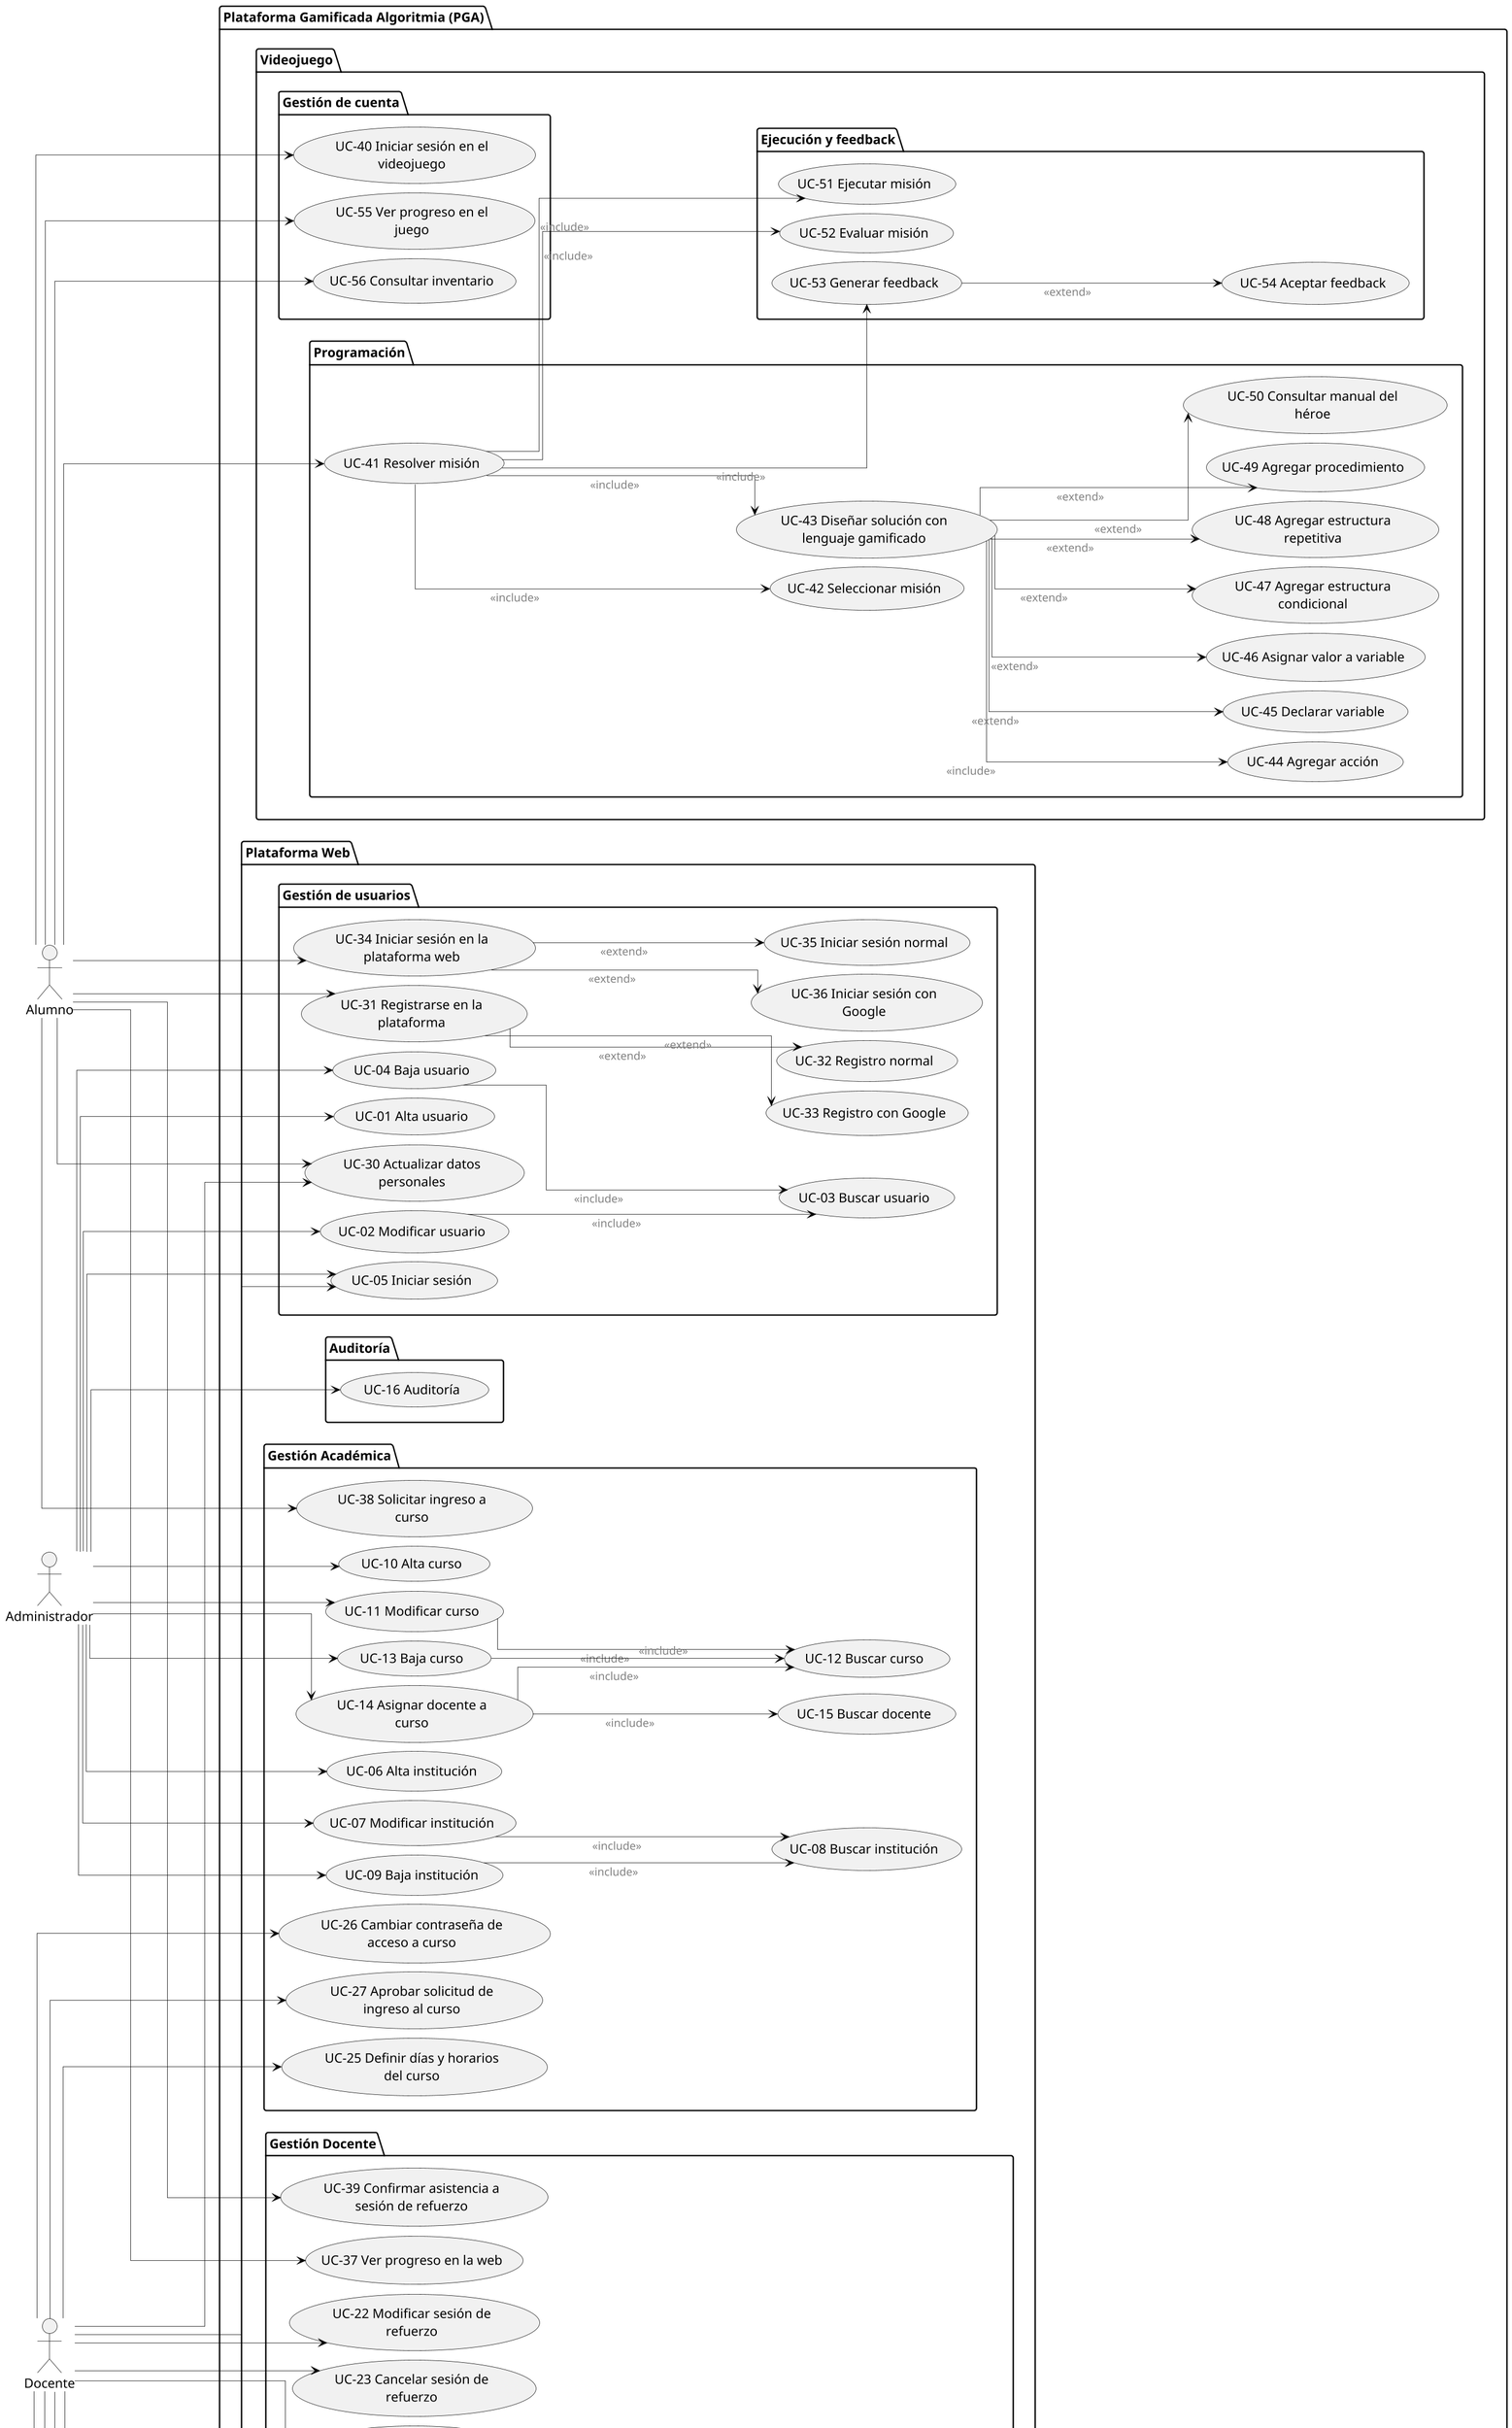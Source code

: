 @startuml General_CU
left to right direction

skinparam dpi 150
skinparam usecasePadding 10
skinparam actorPadding 80
skinparam packagePadding 20
skinparam wrapWidth 200

skinparam nodesep 10
skinparam ranksep 200

skinparam linetype ortho
skinparam ArrowThickness 0.5
skinparam ArrowColor Black
skinparam ArrowFontSize 12
skinparam ArrowFontColor Gray

' Estética
skinparam defaultTextAlignment center
skinparam backgroundColor #FFFFFF


actor Alumno
actor Administrador
actor Docente


package "Plataforma Gamificada Algoritmia (PGA)"{
    package "Plataforma Web" {
        package "Gestión de usuarios"{
            usecase "UC-01 Alta usuario" as UC01
            usecase "UC-02 Modificar usuario" as UC02
            usecase "UC-03 Buscar usuario" as UC03
            usecase "UC-04 Baja usuario" as UC04
            usecase "UC-05 Iniciar sesión" as UC05
            usecase "UC-31 Registrarse en la plataforma" as UC31
            usecase "UC-32 Registro normal" as UC32
            usecase "UC-33 Registro con Google" as UC33
            usecase "UC-34 Iniciar sesión en la plataforma web" as UC34
            usecase "UC-35 Iniciar sesión normal" as UC35
            usecase "UC-36 Iniciar sesión con Google" as UC36
            usecase "UC-30 Actualizar datos personales" as UC30
        }

        package "Gestión Académica"{
            usecase "UC-06 Alta institución" as UC06
            usecase "UC-07 Modificar institución" as UC07
            usecase "UC-08 Buscar institución" as UC08
            usecase "UC-09 Baja institución" as UC09
            usecase "UC-10 Alta curso" as UC10
            usecase "UC-11 Modificar curso" as UC11
            usecase "UC-12 Buscar curso" as UC12
            usecase "UC-13 Baja curso" as UC13
            usecase "UC-14 Asignar docente a curso" as UC14
            usecase "UC-15 Buscar docente" as UC15
            usecase "UC-25 Definir días y horarios del curso" as UC25
            usecase "UC-26 Cambiar contraseña de acceso a curso" as UC26
            usecase "UC-27 Aprobar solicitud de ingreso al curso" as UC27
            usecase "UC-38 Solicitar ingreso a curso" as UC38
        }

        package "Gestión Docente"{
            usecase "UC-17 Consultar progreso de alumnos" as UC17
            usecase "UC-18 Ver progreso general (historia)" as UC18
            usecase "UC-19 Ver progreso por capítulo" as UC19
            usecase "UC-20 Generar reporte de progreso" as UC20
            usecase "UC-21 Crear sesión de refuerzo" as UC21
            usecase "UC-22 Modificar sesión de refuerzo" as UC22
            usecase "UC-23 Cancelar sesión de refuerzo" as UC23
            usecase "UC-24 Aceptar sesión de refuerzo automática" as UC24
            usecase "UC-28 Habilitar capítulo" as UC28
            usecase "UC-29 Buscar capítulo" as UC29
            usecase "UC-37 Ver progreso en la web" as UC37
            usecase "UC-39 Confirmar asistencia a sesión de refuerzo" as UC39
        }

        package "Auditoría"{
            usecase "UC-16 Auditoría" as UC16
        }
    }

    package "Videojuego"{
        package "Gestión de cuenta"{
            usecase "UC-40 Iniciar sesión en el videojuego" as UC40
            usecase "UC-55 Ver progreso en el juego" as UC55
            usecase "UC-56 Consultar inventario" as UC56
        }
        package "Programación"{
            usecase "UC-41 Resolver misión" as UC41
            usecase "UC-42 Seleccionar misión" as UC42
            usecase "UC-43 Diseñar solución con lenguaje gamificado" as UC43
            usecase "UC-44 Agregar acción" as UC44
            usecase "UC-45 Declarar variable" as UC45
            usecase "UC-46 Asignar valor a variable" as UC46
            usecase "UC-47 Agregar estructura condicional" as UC47
            usecase "UC-48 Agregar estructura repetitiva" as UC48
            usecase "UC-49 Agregar procedimiento" as UC49
            usecase "UC-50 Consultar manual del héroe" as UC50
        }
        package "Ejecución y feedback"{
            usecase "UC-51 Ejecutar misión" as UC51
            usecase "UC-52 Evaluar misión" as UC52
            usecase "UC-53 Generar feedback" as UC53
            usecase "UC-54 Aceptar feedback" as UC54
        }   
    }
}

Administrador --> UC01
Administrador --> UC02
UC02 --> UC03 : <<include>>
Administrador --> UC04
UC04 --> UC03 : <<include>>
Administrador --> UC05
Administrador --> UC06
Administrador --> UC07
UC07 --> UC08 : <<include>>
Administrador --> UC09
UC09 --> UC08 : <<include>>
Administrador --> UC10
Administrador --> UC11
UC11 --> UC12 : <<include>>
Administrador --> UC13
UC13 --> UC12 : <<include>>
Administrador --> UC14
UC14 --> UC15 : <<include>>
UC14 --> UC12 : <<include>>
Administrador --> UC16

' Conexiones de Alumno
Alumno --> UC30
Alumno --> UC31
UC31 --> UC32 : <<extend>>
UC31 --> UC33 : <<extend>>
Alumno --> UC34
UC34 --> UC35 : <<extend>>
UC34 --> UC36 : <<extend>>
Alumno --> UC37
Alumno --> UC38
Alumno --> UC39

Alumno --> UC40
Alumno --> UC41
Alumno --> UC55
Alumno --> UC56

UC41 --> UC42 : <<include>>
UC41 --> UC43 : <<include>>
UC41 --> UC51 : <<include>>
UC41 --> UC52 : <<include>>
UC41 --> UC53 : <<include>>

UC43 --> UC44 : <<include>>
UC43 --> UC45 : <<extend>>
UC43 --> UC46 : <<extend>>
UC43 --> UC47 : <<extend>>
UC43 --> UC48 : <<extend>>
UC43 --> UC49 : <<extend>>
UC43 --> UC50 : <<extend>>

UC53 --> UC54 : <<extend>>

' Conexiones de Docente
Docente --> UC17
UC17 --> UC18 : <<extend>>
UC17 --> UC19 : <<extend>>
Docente --> UC20
Docente --> UC21
Docente --> UC22
Docente --> UC23
Docente --> UC24
Docente --> UC25
Docente --> UC26
Docente --> UC27
Docente --> UC28
UC28 --> UC29 : <<include>>
Docente --> UC30
Docente --> UC05

